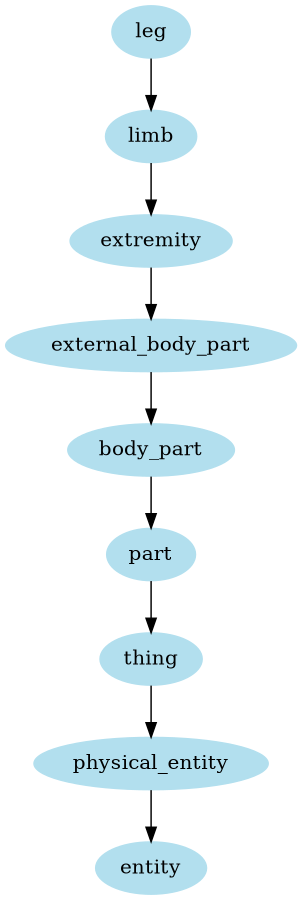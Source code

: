 digraph unix {
	node [color=lightblue2 style=filled]
	size="6,6"
	leg -> limb
	limb -> extremity
	extremity -> external_body_part
	external_body_part -> body_part
	body_part -> part
	part -> thing
	thing -> physical_entity
	physical_entity -> entity
}
